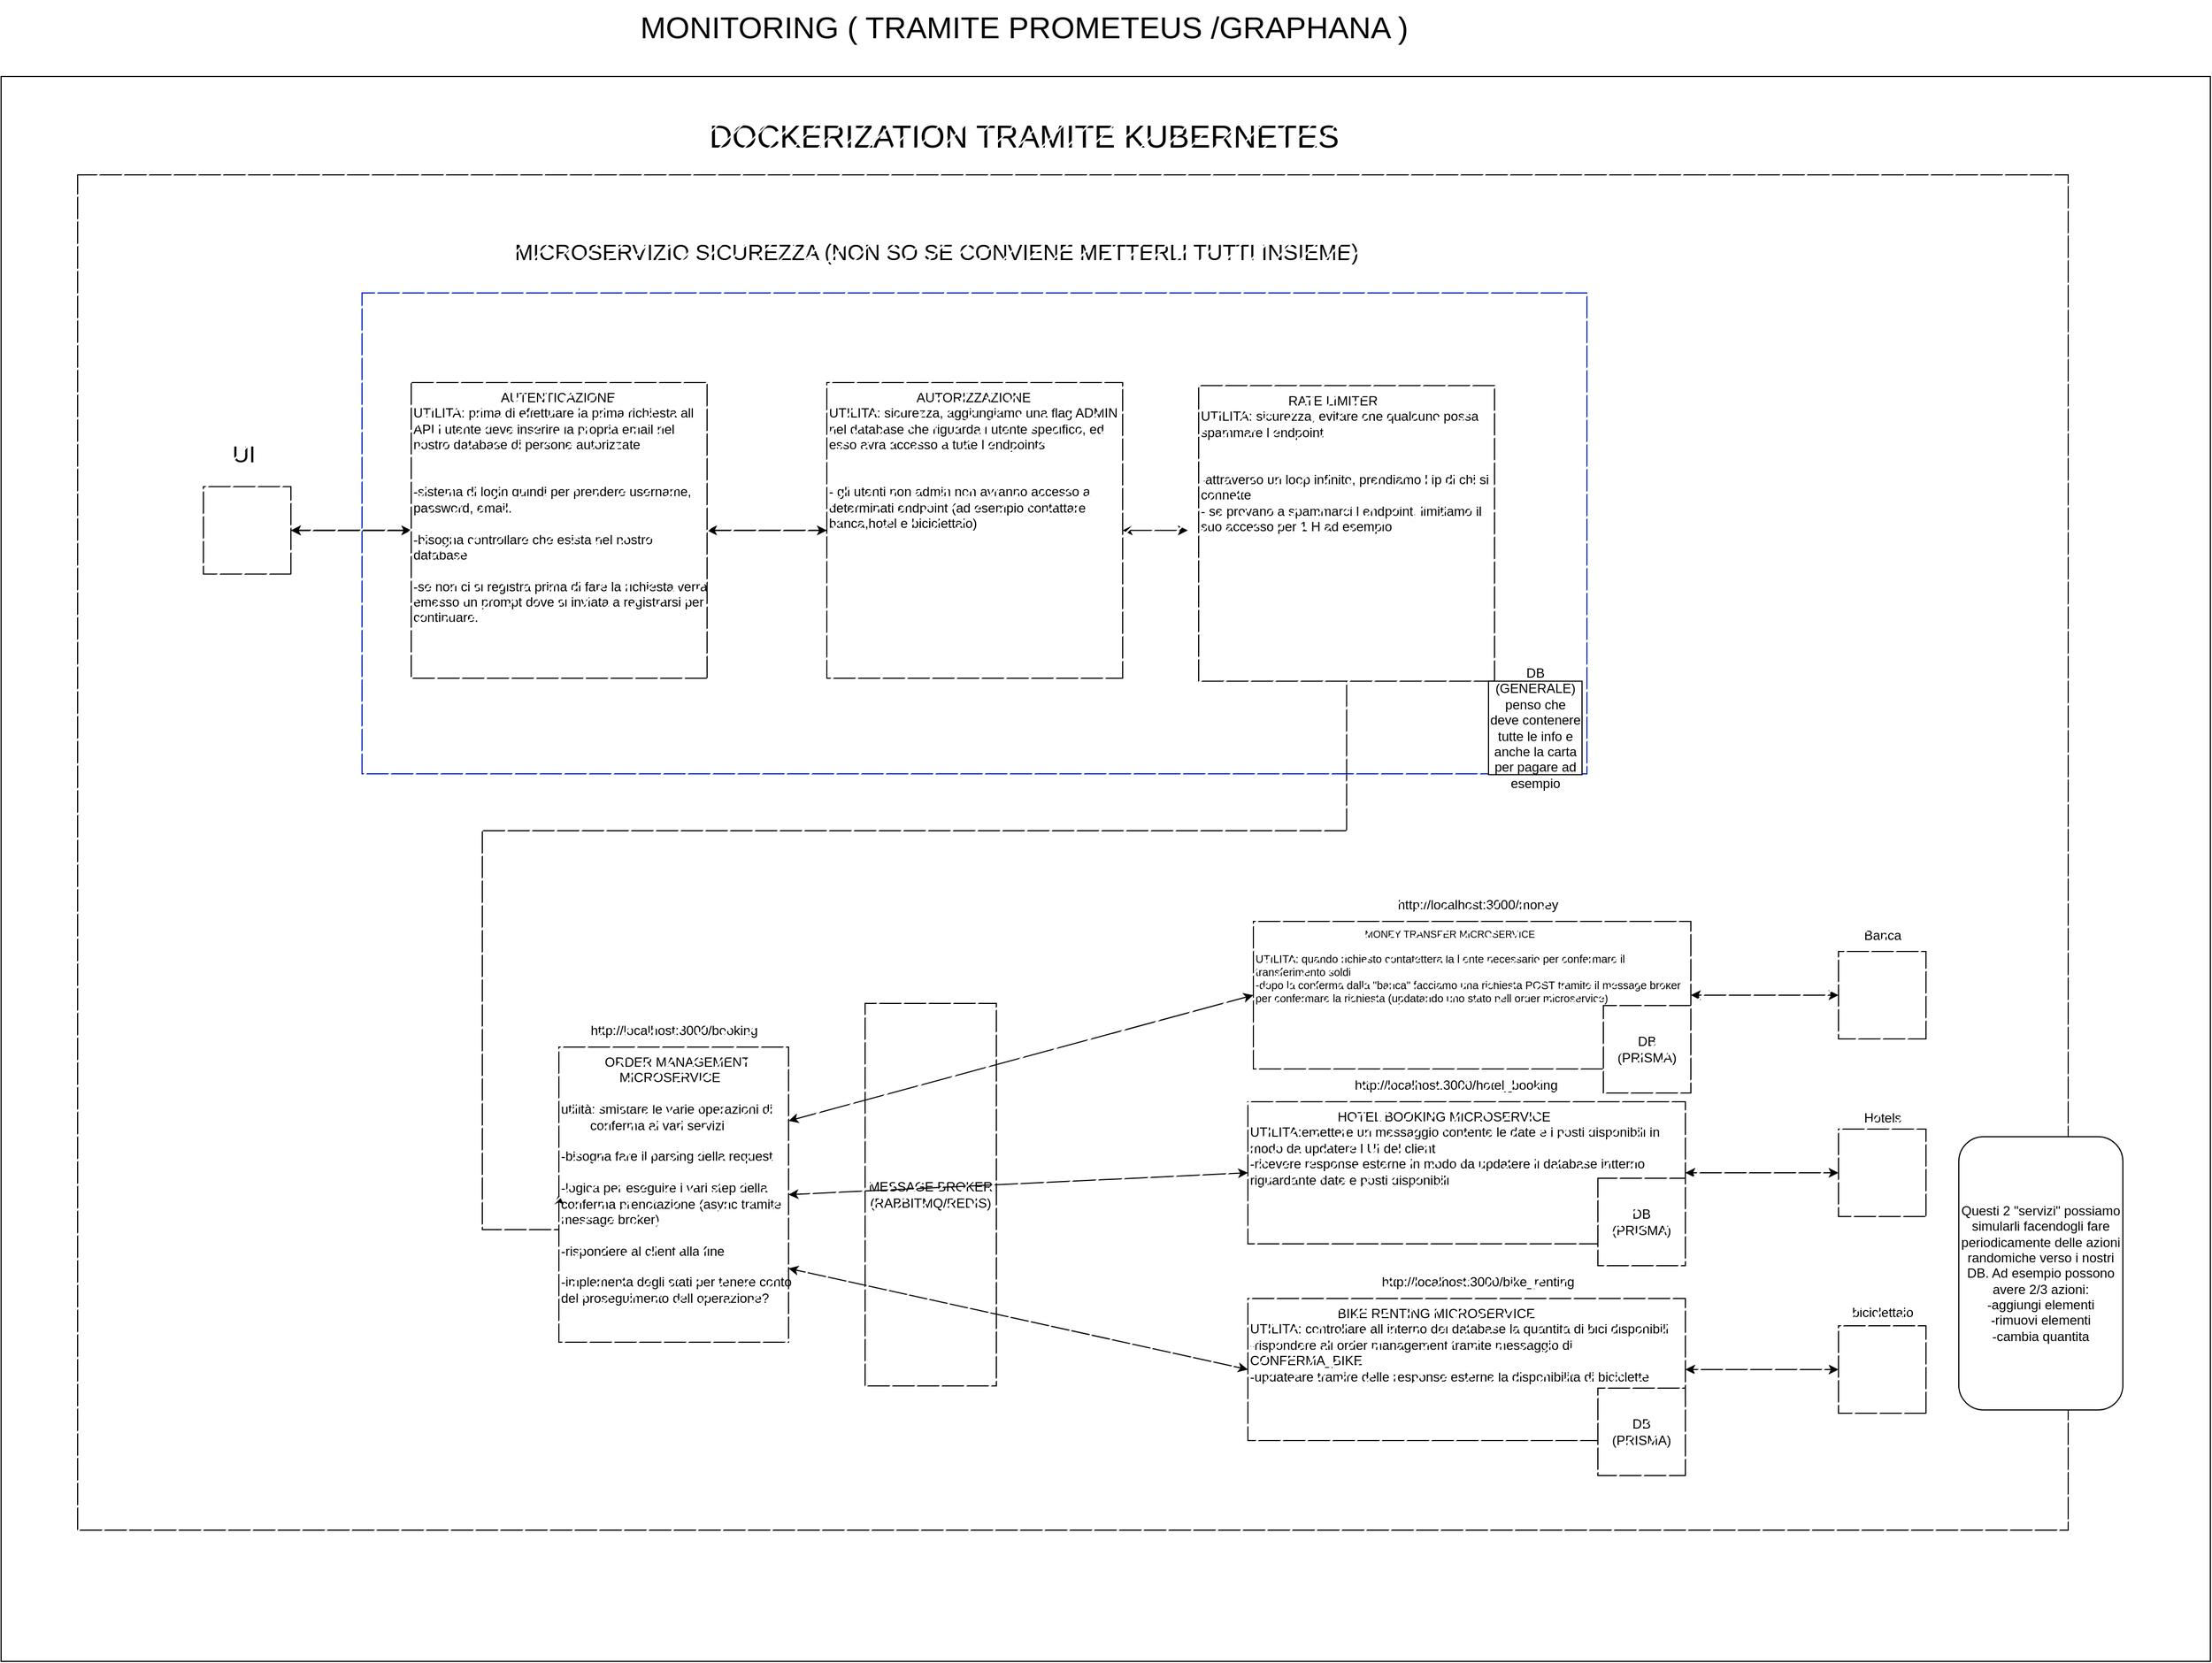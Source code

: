 <mxfile version="24.7.8">
  <diagram name="Page-1" id="74e2e168-ea6b-b213-b513-2b3c1d86103e">
    <mxGraphModel dx="1687" dy="1832" grid="1" gridSize="10" guides="1" tooltips="1" connect="1" arrows="1" fold="1" page="1" pageScale="1" pageWidth="1100" pageHeight="850" background="none" math="0" shadow="0">
      <root>
        <mxCell id="0" />
        <mxCell id="1" parent="0" />
        <mxCell id="Ij6sboBIPv4fEA-8CkXk-79" value="" style="edgeStyle=orthogonalEdgeStyle;rounded=0;orthogonalLoop=1;jettySize=auto;html=1;movable=0;resizable=0;rotatable=0;deletable=0;editable=0;locked=1;connectable=0;" parent="1" source="Ij6sboBIPv4fEA-8CkXk-1" target="Ij6sboBIPv4fEA-8CkXk-64" edge="1">
          <mxGeometry relative="1" as="geometry" />
        </mxCell>
        <mxCell id="Ij6sboBIPv4fEA-8CkXk-1" value="" style="whiteSpace=wrap;html=1;aspect=fixed;movable=0;resizable=0;rotatable=0;deletable=0;editable=0;locked=1;connectable=0;" parent="1" vertex="1">
          <mxGeometry x="255" y="-194.75" width="80" height="80" as="geometry" />
        </mxCell>
        <mxCell id="Ij6sboBIPv4fEA-8CkXk-2" value="&lt;font style=&quot;font-size: 21px;&quot;&gt;UI&amp;nbsp;&lt;/font&gt;" style="text;strokeColor=none;align=center;fillColor=none;html=1;verticalAlign=middle;whiteSpace=wrap;rounded=0;movable=0;resizable=0;rotatable=0;deletable=0;editable=0;locked=1;connectable=0;" parent="1" vertex="1">
          <mxGeometry x="265" y="-240" width="60" height="30" as="geometry" />
        </mxCell>
        <mxCell id="Ij6sboBIPv4fEA-8CkXk-5" value="&lt;span style=&quot;white-space: pre;&quot;&gt;&#x9;&lt;/span&gt;&amp;nbsp; &amp;nbsp; ORDER MANAGEMENT &lt;span style=&quot;white-space: pre;&quot;&gt;&#x9;&lt;span style=&quot;white-space: pre;&quot;&gt;&#x9;&lt;/span&gt;&lt;/span&gt;MICROSERVICE&lt;div&gt;&lt;br&gt;&lt;/div&gt;&lt;div&gt;utilità: smistare le varie operazioni di &lt;span style=&quot;white-space: pre;&quot;&gt;&#x9;&lt;/span&gt;conferma ai vari servizi&lt;br&gt;&lt;/div&gt;&lt;div&gt;&lt;br&gt;&lt;/div&gt;&lt;div&gt;-bisogna fare il parsing della request&lt;/div&gt;&lt;div&gt;&lt;br&gt;&lt;/div&gt;&lt;div&gt;-logica per eseguire i vari step della&amp;nbsp;&lt;/div&gt;&lt;div&gt;&lt;span style=&quot;background-color: initial;&quot;&gt;conferma prenotazione (async tramite message broker)&lt;/span&gt;&lt;br&gt;&lt;/div&gt;&lt;div&gt;&lt;br&gt;&lt;/div&gt;&lt;div&gt;-rispondere al client alla fine&lt;/div&gt;&lt;div&gt;&lt;br&gt;&lt;/div&gt;&lt;div&gt;-implementa degli stati per tenere conto del proseguimento dell operazione?&lt;/div&gt;&lt;div&gt;&lt;br&gt;&lt;/div&gt;&lt;div&gt;&lt;br&gt;&lt;/div&gt;&lt;div&gt;&lt;br&gt;&lt;/div&gt;" style="rounded=0;whiteSpace=wrap;html=1;verticalAlign=top;align=left;movable=0;resizable=0;rotatable=0;deletable=0;editable=0;locked=1;connectable=0;" parent="1" vertex="1">
          <mxGeometry x="580" y="318" width="210" height="270" as="geometry" />
        </mxCell>
        <mxCell id="Ij6sboBIPv4fEA-8CkXk-11" value="&lt;div&gt;&lt;span style=&quot;white-space: pre;&quot;&gt;&#x9;&lt;/span&gt;&lt;span style=&quot;white-space: pre;&quot;&gt;&#x9;&lt;/span&gt;&lt;span style=&quot;white-space: pre;&quot;&gt;&#x9;&lt;/span&gt;HOTEL BOOKING MICROSERVICE&lt;div&gt;UTILITA:emettere un messaggio contente le date e i posti disponibili in modo da updatere l UI del client&lt;/div&gt;&lt;div&gt;-ricevere response esterne in modo da updatere il database intterno riguardante date e posti disponibili&lt;/div&gt;&lt;div&gt;&lt;br&gt;&lt;/div&gt;&lt;/div&gt;" style="rounded=0;whiteSpace=wrap;html=1;verticalAlign=top;align=left;movable=0;resizable=0;rotatable=0;deletable=0;editable=0;locked=1;connectable=0;" parent="1" vertex="1">
          <mxGeometry x="1210" y="368" width="400" height="130" as="geometry" />
        </mxCell>
        <mxCell id="Ij6sboBIPv4fEA-8CkXk-12" value="&lt;span style=&quot;white-space: pre;&quot;&gt;&#x9;&lt;/span&gt;&lt;span style=&quot;white-space: pre;&quot;&gt;&#x9;&lt;/span&gt;&lt;span style=&quot;white-space: pre;&quot;&gt;&#x9;&lt;/span&gt;&lt;span style=&quot;white-space: pre;&quot;&gt;&#x9;&lt;/span&gt;&lt;span style=&quot;white-space: pre;&quot;&gt;&#x9;&lt;/span&gt;MONEY TRANSFER MICROSERVICE&lt;div&gt;&lt;br&gt;&lt;/div&gt;&lt;div style=&quot;font-size: 10px;&quot;&gt;UTILITA: quando richiesto contatettera la l ente necessario per confermare il transferimento soldi&lt;/div&gt;&lt;div style=&quot;font-size: 10px;&quot;&gt;-dopo la conferma dalla &quot;banca&quot; facciamo una richiesta POST tramite il message broker per confermare la richiesta (updatando uno stato nell order microservice)&lt;/div&gt;&lt;div style=&quot;font-size: 10px;&quot;&gt;&lt;br&gt;&lt;/div&gt;" style="rounded=0;whiteSpace=wrap;html=1;verticalAlign=top;align=left;fontSize=9;movable=0;resizable=0;rotatable=0;deletable=0;editable=0;locked=1;connectable=0;" parent="1" vertex="1">
          <mxGeometry x="1215" y="203" width="400" height="135" as="geometry" />
        </mxCell>
        <mxCell id="Ij6sboBIPv4fEA-8CkXk-20" value="MESSAGE BROKER&lt;div&gt;(RABBITMQ/REDIS)&lt;/div&gt;" style="rounded=0;whiteSpace=wrap;html=1;movable=0;resizable=0;rotatable=0;deletable=0;editable=0;locked=1;connectable=0;" parent="1" vertex="1">
          <mxGeometry x="860" y="278" width="120" height="350" as="geometry" />
        </mxCell>
        <mxCell id="Ij6sboBIPv4fEA-8CkXk-23" value="&lt;span style=&quot;text-wrap: wrap;&quot;&gt;http://localhost:3000/booking&lt;/span&gt;" style="text;html=1;align=center;verticalAlign=middle;resizable=0;points=[];autosize=1;strokeColor=none;fillColor=none;movable=0;rotatable=0;deletable=0;editable=0;locked=1;connectable=0;" parent="1" vertex="1">
          <mxGeometry x="595" y="288" width="180" height="30" as="geometry" />
        </mxCell>
        <mxCell id="Ij6sboBIPv4fEA-8CkXk-24" value="&lt;span style=&quot;text-wrap: wrap;&quot;&gt;http://localhost:3000/money&lt;/span&gt;" style="text;html=1;align=center;verticalAlign=middle;resizable=0;points=[];autosize=1;strokeColor=none;fillColor=none;movable=0;rotatable=0;deletable=0;editable=0;locked=1;connectable=0;" parent="1" vertex="1">
          <mxGeometry x="1335" y="173" width="170" height="30" as="geometry" />
        </mxCell>
        <mxCell id="Ij6sboBIPv4fEA-8CkXk-25" value="&lt;span style=&quot;text-wrap: wrap;&quot;&gt;http://localhost:3000/hotel_booking&lt;/span&gt;" style="text;html=1;align=center;verticalAlign=middle;resizable=0;points=[];autosize=1;strokeColor=none;fillColor=none;movable=0;rotatable=0;deletable=0;editable=0;locked=1;connectable=0;" parent="1" vertex="1">
          <mxGeometry x="1295" y="338" width="210" height="30" as="geometry" />
        </mxCell>
        <mxCell id="Ij6sboBIPv4fEA-8CkXk-27" value="&lt;span style=&quot;text-wrap: wrap;&quot;&gt;http://localhost:3000/bike_renting&lt;/span&gt;" style="text;html=1;align=center;verticalAlign=middle;resizable=0;points=[];autosize=1;strokeColor=none;fillColor=none;movable=0;rotatable=0;deletable=0;editable=0;locked=1;connectable=0;" parent="1" vertex="1">
          <mxGeometry x="1320" y="518" width="200" height="30" as="geometry" />
        </mxCell>
        <mxCell id="Ij6sboBIPv4fEA-8CkXk-35" value="&lt;span style=&quot;white-space: pre;&quot;&gt;&#x9;&lt;/span&gt;&lt;span style=&quot;white-space: pre;&quot;&gt;&#x9;&lt;/span&gt;&lt;span style=&quot;white-space: pre;&quot;&gt;&#x9;&lt;/span&gt;BIKE RENTING MICROSERVICE&lt;div&gt;UTILITA: controllare all interno del database la quantita di bici disponibili&lt;/div&gt;&lt;div&gt;-rispondere all order management tramite messaggio di CONFERMA_BIKE&lt;/div&gt;&lt;div&gt;-updateare tramire delle response esterne la disponibilita di biciclette&lt;/div&gt;&lt;div&gt;&lt;br&gt;&lt;/div&gt;" style="rounded=0;whiteSpace=wrap;html=1;verticalAlign=top;align=left;movable=0;resizable=0;rotatable=0;deletable=0;editable=0;locked=1;connectable=0;" parent="1" vertex="1">
          <mxGeometry x="1210" y="548" width="400" height="130" as="geometry" />
        </mxCell>
        <mxCell id="Ij6sboBIPv4fEA-8CkXk-39" value="" style="endArrow=classic;startArrow=classic;html=1;rounded=0;exitX=1;exitY=0.75;exitDx=0;exitDy=0;entryX=0;entryY=0.5;entryDx=0;entryDy=0;movable=0;resizable=0;rotatable=0;deletable=0;editable=0;locked=1;connectable=0;" parent="1" source="Ij6sboBIPv4fEA-8CkXk-5" target="Ij6sboBIPv4fEA-8CkXk-35" edge="1">
          <mxGeometry width="50" height="50" relative="1" as="geometry">
            <mxPoint x="790" y="494.44" as="sourcePoint" />
            <mxPoint x="1202.4" y="638" as="targetPoint" />
          </mxGeometry>
        </mxCell>
        <mxCell id="Ij6sboBIPv4fEA-8CkXk-44" value="" style="endArrow=classic;startArrow=classic;html=1;rounded=0;exitX=1;exitY=0.5;exitDx=0;exitDy=0;entryX=0;entryY=0.5;entryDx=0;entryDy=0;movable=0;resizable=0;rotatable=0;deletable=0;editable=0;locked=1;connectable=0;" parent="1" source="Ij6sboBIPv4fEA-8CkXk-5" target="Ij6sboBIPv4fEA-8CkXk-11" edge="1">
          <mxGeometry width="50" height="50" relative="1" as="geometry">
            <mxPoint x="1015" y="473" as="sourcePoint" />
            <mxPoint x="1065" y="423" as="targetPoint" />
          </mxGeometry>
        </mxCell>
        <mxCell id="Ij6sboBIPv4fEA-8CkXk-45" value="" style="endArrow=classic;startArrow=classic;html=1;rounded=0;exitX=1;exitY=0.25;exitDx=0;exitDy=0;entryX=0;entryY=0.5;entryDx=0;entryDy=0;movable=0;resizable=0;rotatable=0;deletable=0;editable=0;locked=1;connectable=0;" parent="1" source="Ij6sboBIPv4fEA-8CkXk-5" target="Ij6sboBIPv4fEA-8CkXk-12" edge="1">
          <mxGeometry width="50" height="50" relative="1" as="geometry">
            <mxPoint x="1010" y="333" as="sourcePoint" />
            <mxPoint x="1240" y="333" as="targetPoint" />
          </mxGeometry>
        </mxCell>
        <mxCell id="Ij6sboBIPv4fEA-8CkXk-50" value="" style="whiteSpace=wrap;html=1;aspect=fixed;movable=0;resizable=0;rotatable=0;deletable=0;editable=0;locked=1;connectable=0;" parent="1" vertex="1">
          <mxGeometry x="1750" y="230.5" width="80" height="80" as="geometry" />
        </mxCell>
        <mxCell id="Ij6sboBIPv4fEA-8CkXk-53" value="Banca&lt;div&gt;&lt;br&gt;&lt;/div&gt;" style="text;html=1;align=center;verticalAlign=middle;resizable=0;points=[];autosize=1;strokeColor=none;fillColor=none;movable=0;rotatable=0;deletable=0;editable=0;locked=1;connectable=0;" parent="1" vertex="1">
          <mxGeometry x="1760" y="203" width="60" height="40" as="geometry" />
        </mxCell>
        <mxCell id="Ij6sboBIPv4fEA-8CkXk-56" value="" style="whiteSpace=wrap;html=1;aspect=fixed;movable=0;resizable=0;rotatable=0;deletable=0;editable=0;locked=1;connectable=0;" parent="1" vertex="1">
          <mxGeometry x="1750" y="573" width="80" height="80" as="geometry" />
        </mxCell>
        <mxCell id="Ij6sboBIPv4fEA-8CkXk-58" value="" style="whiteSpace=wrap;html=1;aspect=fixed;movable=0;resizable=0;rotatable=0;deletable=0;editable=0;locked=1;connectable=0;" parent="1" vertex="1">
          <mxGeometry x="1750" y="393" width="80" height="80" as="geometry" />
        </mxCell>
        <mxCell id="Ij6sboBIPv4fEA-8CkXk-60" value="Hotels" style="text;html=1;align=center;verticalAlign=middle;resizable=0;points=[];autosize=1;strokeColor=none;fillColor=none;movable=0;rotatable=0;deletable=0;editable=0;locked=1;connectable=0;" parent="1" vertex="1">
          <mxGeometry x="1760" y="368" width="60" height="30" as="geometry" />
        </mxCell>
        <mxCell id="Ij6sboBIPv4fEA-8CkXk-78" value="" style="edgeStyle=orthogonalEdgeStyle;rounded=0;orthogonalLoop=1;jettySize=auto;html=1;movable=0;resizable=0;rotatable=0;deletable=0;editable=0;locked=1;connectable=0;" parent="1" source="Ij6sboBIPv4fEA-8CkXk-64" target="Ij6sboBIPv4fEA-8CkXk-1" edge="1">
          <mxGeometry relative="1" as="geometry" />
        </mxCell>
        <mxCell id="Ij6sboBIPv4fEA-8CkXk-80" value="" style="edgeStyle=orthogonalEdgeStyle;rounded=0;orthogonalLoop=1;jettySize=auto;html=1;movable=0;resizable=0;rotatable=0;deletable=0;editable=0;locked=1;connectable=0;" parent="1" source="Ij6sboBIPv4fEA-8CkXk-64" target="Ij6sboBIPv4fEA-8CkXk-1" edge="1">
          <mxGeometry relative="1" as="geometry" />
        </mxCell>
        <mxCell id="Ij6sboBIPv4fEA-8CkXk-81" value="" style="edgeStyle=orthogonalEdgeStyle;rounded=0;orthogonalLoop=1;jettySize=auto;html=1;movable=0;resizable=0;rotatable=0;deletable=0;editable=0;locked=1;connectable=0;" parent="1" source="Ij6sboBIPv4fEA-8CkXk-64" edge="1">
          <mxGeometry relative="1" as="geometry">
            <mxPoint x="825" y="-154.75" as="targetPoint" />
          </mxGeometry>
        </mxCell>
        <mxCell id="Ij6sboBIPv4fEA-8CkXk-64" value="&amp;nbsp; &amp;nbsp; &lt;span style=&quot;white-space: pre;&quot;&gt;&#x9;&lt;/span&gt;&lt;span style=&quot;white-space: pre;&quot;&gt;&#x9;&lt;/span&gt;&lt;span style=&quot;white-space: pre;&quot;&gt;&#x9;&lt;/span&gt;AUTENTICAZIONE&lt;div&gt;UTILITA: prima di effettuare la prima richiesta all API l utente deve inserire la propria email nel nostro database di persone autorizzate&lt;/div&gt;&lt;div&gt;&lt;br&gt;&lt;/div&gt;&lt;div&gt;&lt;br&gt;&lt;/div&gt;&lt;div&gt;-sistema di login quindi per prendere username, password, email.&lt;/div&gt;&lt;div&gt;&lt;br&gt;&lt;/div&gt;&lt;div&gt;-bisogna controllare che esista nel nostro database&lt;/div&gt;&lt;div&gt;&lt;br&gt;&lt;/div&gt;&lt;div&gt;-se non ci si registra prima di fare la richiesta verra emesso un prompt dove si inviata a registrarsi per continuare.&lt;/div&gt;" style="whiteSpace=wrap;html=1;aspect=fixed;align=left;verticalAlign=top;movable=0;resizable=0;rotatable=0;deletable=0;editable=0;locked=1;connectable=0;" parent="1" vertex="1">
          <mxGeometry x="445" y="-290" width="270.5" height="270.5" as="geometry" />
        </mxCell>
        <mxCell id="Ij6sboBIPv4fEA-8CkXk-77" value="" style="edgeStyle=orthogonalEdgeStyle;rounded=0;orthogonalLoop=1;jettySize=auto;html=1;exitX=0;exitY=0.5;exitDx=0;exitDy=0;movable=0;resizable=0;rotatable=0;deletable=0;editable=0;locked=1;connectable=0;" parent="1" source="Ij6sboBIPv4fEA-8CkXk-66" target="Ij6sboBIPv4fEA-8CkXk-64" edge="1">
          <mxGeometry relative="1" as="geometry">
            <mxPoint x="825" y="-154.75" as="sourcePoint" />
          </mxGeometry>
        </mxCell>
        <mxCell id="Ij6sboBIPv4fEA-8CkXk-66" value="&lt;div&gt;&lt;span style=&quot;white-space: pre;&quot;&gt;&#x9;&lt;/span&gt;&lt;span style=&quot;white-space: pre;&quot;&gt;&#x9;&lt;/span&gt;&lt;span style=&quot;white-space: pre;&quot;&gt;&#x9;&lt;/span&gt;AUTORIZZAZIONE&lt;br&gt;&lt;/div&gt;&lt;div&gt;UTILITA: sicurezza, aggiungiamo una flag ADMIN nel database che riguarda l utente specifico, ed esso avra accesso a tutte l endpoints&lt;/div&gt;&lt;div&gt;&lt;br&gt;&lt;/div&gt;&lt;div&gt;&lt;br&gt;&lt;/div&gt;&lt;div&gt;- gli utenti non admin non avranno accesso a determinati endpoint (ad esempio contattare banca,hotel e biciclettaio)&lt;/div&gt;" style="whiteSpace=wrap;html=1;aspect=fixed;align=left;verticalAlign=top;movable=0;resizable=0;rotatable=0;deletable=0;editable=0;locked=1;connectable=0;" parent="1" vertex="1">
          <mxGeometry x="825" y="-290" width="270.5" height="270.5" as="geometry" />
        </mxCell>
        <mxCell id="Ij6sboBIPv4fEA-8CkXk-69" value="" style="endArrow=classic;startArrow=classic;html=1;rounded=0;exitX=1;exitY=0.5;exitDx=0;exitDy=0;entryX=0;entryY=0.5;entryDx=0;entryDy=0;movable=0;resizable=0;rotatable=0;deletable=0;editable=0;locked=1;connectable=0;" parent="1" source="Ij6sboBIPv4fEA-8CkXk-12" target="Ij6sboBIPv4fEA-8CkXk-50" edge="1">
          <mxGeometry width="50" height="50" relative="1" as="geometry">
            <mxPoint x="1670" y="298" as="sourcePoint" />
            <mxPoint x="1720" y="248" as="targetPoint" />
          </mxGeometry>
        </mxCell>
        <mxCell id="Ij6sboBIPv4fEA-8CkXk-70" value="" style="endArrow=classic;startArrow=classic;html=1;rounded=0;exitX=1;exitY=0.5;exitDx=0;exitDy=0;entryX=0;entryY=0.5;entryDx=0;entryDy=0;movable=0;resizable=0;rotatable=0;deletable=0;editable=0;locked=1;connectable=0;" parent="1" source="Ij6sboBIPv4fEA-8CkXk-11" target="Ij6sboBIPv4fEA-8CkXk-58" edge="1">
          <mxGeometry width="50" height="50" relative="1" as="geometry">
            <mxPoint x="1650" y="443" as="sourcePoint" />
            <mxPoint x="1700" y="393" as="targetPoint" />
          </mxGeometry>
        </mxCell>
        <mxCell id="Ij6sboBIPv4fEA-8CkXk-71" value="" style="endArrow=classic;startArrow=classic;html=1;rounded=0;exitX=1;exitY=0.5;exitDx=0;exitDy=0;entryX=0;entryY=0.5;entryDx=0;entryDy=0;movable=0;resizable=0;rotatable=0;deletable=0;editable=0;locked=1;connectable=0;" parent="1" source="Ij6sboBIPv4fEA-8CkXk-35" target="Ij6sboBIPv4fEA-8CkXk-56" edge="1">
          <mxGeometry width="50" height="50" relative="1" as="geometry">
            <mxPoint x="1620" y="618" as="sourcePoint" />
            <mxPoint x="1670" y="568" as="targetPoint" />
          </mxGeometry>
        </mxCell>
        <mxCell id="Ij6sboBIPv4fEA-8CkXk-75" value="" style="endArrow=classic;startArrow=classic;html=1;rounded=0;exitX=1;exitY=0.5;exitDx=0;exitDy=0;movable=0;resizable=0;rotatable=0;deletable=0;editable=0;locked=1;connectable=0;" parent="1" source="Ij6sboBIPv4fEA-8CkXk-66" edge="1">
          <mxGeometry width="50" height="50" relative="1" as="geometry">
            <mxPoint x="1265" y="-154.75" as="sourcePoint" />
            <mxPoint x="1155" y="-154.75" as="targetPoint" />
          </mxGeometry>
        </mxCell>
        <mxCell id="un--aHojo9uNBX4_9pGh-1" value="biciclettaio&lt;div&gt;&lt;br&gt;&lt;/div&gt;" style="text;html=1;align=center;verticalAlign=middle;resizable=0;points=[];autosize=1;strokeColor=none;fillColor=none;movable=0;rotatable=0;deletable=0;editable=0;locked=1;connectable=0;" parent="1" vertex="1">
          <mxGeometry x="1750" y="548" width="80" height="40" as="geometry" />
        </mxCell>
        <mxCell id="un--aHojo9uNBX4_9pGh-7" value="" style="edgeStyle=orthogonalEdgeStyle;rounded=0;orthogonalLoop=1;jettySize=auto;html=1;entryX=0;entryY=0.5;entryDx=0;entryDy=0;movable=0;resizable=0;rotatable=0;deletable=0;editable=0;locked=1;connectable=0;" parent="1" source="un--aHojo9uNBX4_9pGh-5" target="Ij6sboBIPv4fEA-8CkXk-5" edge="1">
          <mxGeometry relative="1" as="geometry">
            <mxPoint x="1610.75" y="-152" as="targetPoint" />
            <Array as="points">
              <mxPoint x="1300" y="120" />
              <mxPoint x="510" y="120" />
              <mxPoint x="510" y="485" />
              <mxPoint x="580" y="485" />
            </Array>
          </mxGeometry>
        </mxCell>
        <mxCell id="un--aHojo9uNBX4_9pGh-5" value="&lt;div&gt;&lt;span style=&quot;white-space: pre;&quot;&gt;&#x9;&lt;/span&gt;&lt;span style=&quot;white-space: pre;&quot;&gt;&#x9;&lt;/span&gt;&lt;span style=&quot;white-space: pre;&quot;&gt;&#x9;&lt;/span&gt;RATE LIMITER&lt;br&gt;&lt;/div&gt;&lt;div&gt;UTILITA: sicurezza, evitare che qualcuno possa spammare l endpoint&lt;/div&gt;&lt;div&gt;&lt;br&gt;&lt;/div&gt;&lt;div&gt;&lt;br&gt;&lt;/div&gt;&lt;div&gt;-attraverso un loop infinito, prendiamo l ip di chi si connette&lt;/div&gt;&lt;div&gt;- se provano a spammarci l endpoint, limitiamo il suo accesso per 1 H ad esempio&lt;/div&gt;" style="whiteSpace=wrap;html=1;aspect=fixed;align=left;verticalAlign=top;movable=0;resizable=0;rotatable=0;deletable=0;editable=0;locked=1;connectable=0;" parent="1" vertex="1">
          <mxGeometry x="1165" y="-287.25" width="270.5" height="270.5" as="geometry" />
        </mxCell>
        <mxCell id="un--aHojo9uNBX4_9pGh-8" value="DB&lt;div&gt;(PRISMA&lt;span style=&quot;color: rgba(0, 0, 0, 0); font-family: monospace; font-size: 0px; text-align: start; text-wrap: nowrap; background-color: initial;&quot;&gt;%3CmxGraphModel%3E%3Croot%3E%3CmxCell%20id%3D%220%22%2F%3E%3CmxCell%20id%3D%221%22%20parent%3D%220%22%2F%3E%3CmxCell%20id%3D%222%22%20value%3D%22%26lt%3Bdiv%26gt%3B%26lt%3Bspan%20style%3D%26quot%3Bwhite-space%3A%20pre%3B%26quot%3B%26gt%3B%26%239%3B%26lt%3B%2Fspan%26gt%3B%26lt%3Bspan%20style%3D%26quot%3Bwhite-space%3A%20pre%3B%26quot%3B%26gt%3B%26%239%3B%26lt%3B%2Fspan%26gt%3B%26lt%3Bspan%20style%3D%26quot%3Bwhite-space%3A%20pre%3B%26quot%3B%26gt%3B%26%239%3B%26lt%3B%2Fspan%26gt%3BAUTORIZZAZIONE%26lt%3Bbr%26gt%3B%26lt%3B%2Fdiv%26gt%3B%26lt%3Bdiv%26gt%3BUTILITA%3A%20sicurezza%2C%20aggiungiamo%20una%20flag%20ADMIN%20nel%20database%20che%20riguarda%20l%20utente%20specifico%2C%20ed%20esso%20avra%20accesso%20a%20tutte%20l%20endpoints%26lt%3B%2Fdiv%26gt%3B%26lt%3Bdiv%26gt%3B%26lt%3Bbr%26gt%3B%26lt%3B%2Fdiv%26gt%3B%26lt%3Bdiv%26gt%3B%26lt%3Bbr%26gt%3B%26lt%3B%2Fdiv%26gt%3B%26lt%3Bdiv%26gt%3B-%20gli%20utenti%20non%20admin%20non%20avranno%20accesso%20a%20determinati%20endpoint%20(ad%20esempio%20contattare%20banca%2Chotel%20e%20biciclettaio)%26lt%3B%2Fdiv%26gt%3B%22%20style%3D%22whiteSpace%3Dwrap%3Bhtml%3D1%3Baspect%3Dfixed%3Balign%3Dleft%3BverticalAlign%3Dtop%3B%22%20vertex%3D%221%22%20parent%3D%221%22%3E%3CmxGeometry%20x%3D%22-380%22%20y%3D%22329.75%22%20width%3D%22270.5%22%20height%3D%22270.5%22%20as%3D%22geometry%22%2F%3E%3C%2FmxCell%3E%3C%2Froot%3E%3C%2FmxGraphModel%3E&lt;/span&gt;&lt;span style=&quot;background-color: initial;&quot;&gt;)&lt;/span&gt;&lt;/div&gt;" style="whiteSpace=wrap;html=1;aspect=fixed;movable=0;resizable=0;rotatable=0;deletable=0;editable=0;locked=1;connectable=0;" parent="1" vertex="1">
          <mxGeometry x="1530" y="438" width="80" height="80" as="geometry" />
        </mxCell>
        <mxCell id="un--aHojo9uNBX4_9pGh-11" value="DB&lt;div&gt;(PRISMA&lt;span style=&quot;color: rgba(0, 0, 0, 0); font-family: monospace; font-size: 0px; text-align: start; text-wrap: nowrap; background-color: initial;&quot;&gt;%3CmxGraphModel%3E%3Croot%3E%3CmxCell%20id%3D%220%22%2F%3E%3CmxCell%20id%3D%221%22%20parent%3D%220%22%2F%3E%3CmxCell%20id%3D%222%22%20value%3D%22%26lt%3Bdiv%26gt%3B%26lt%3Bspan%20style%3D%26quot%3Bwhite-space%3A%20pre%3B%26quot%3B%26gt%3B%26%239%3B%26lt%3B%2Fspan%26gt%3B%26lt%3Bspan%20style%3D%26quot%3Bwhite-space%3A%20pre%3B%26quot%3B%26gt%3B%26%239%3B%26lt%3B%2Fspan%26gt%3B%26lt%3Bspan%20style%3D%26quot%3Bwhite-space%3A%20pre%3B%26quot%3B%26gt%3B%26%239%3B%26lt%3B%2Fspan%26gt%3BAUTORIZZAZIONE%26lt%3Bbr%26gt%3B%26lt%3B%2Fdiv%26gt%3B%26lt%3Bdiv%26gt%3BUTILITA%3A%20sicurezza%2C%20aggiungiamo%20una%20flag%20ADMIN%20nel%20database%20che%20riguarda%20l%20utente%20specifico%2C%20ed%20esso%20avra%20accesso%20a%20tutte%20l%20endpoints%26lt%3B%2Fdiv%26gt%3B%26lt%3Bdiv%26gt%3B%26lt%3Bbr%26gt%3B%26lt%3B%2Fdiv%26gt%3B%26lt%3Bdiv%26gt%3B%26lt%3Bbr%26gt%3B%26lt%3B%2Fdiv%26gt%3B%26lt%3Bdiv%26gt%3B-%20gli%20utenti%20non%20admin%20non%20avranno%20accesso%20a%20determinati%20endpoint%20(ad%20esempio%20contattare%20banca%2Chotel%20e%20biciclettaio)%26lt%3B%2Fdiv%26gt%3B%22%20style%3D%22whiteSpace%3Dwrap%3Bhtml%3D1%3Baspect%3Dfixed%3Balign%3Dleft%3BverticalAlign%3Dtop%3B%22%20vertex%3D%221%22%20parent%3D%221%22%3E%3CmxGeometry%20x%3D%22-380%22%20y%3D%22329.75%22%20width%3D%22270.5%22%20height%3D%22270.5%22%20as%3D%22geometry%22%2F%3E%3C%2FmxCell%3E%3C%2Froot%3E%3C%2FmxGraphModel%3E&lt;/span&gt;&lt;span style=&quot;background-color: initial;&quot;&gt;)&lt;/span&gt;&lt;/div&gt;" style="whiteSpace=wrap;html=1;aspect=fixed;movable=0;resizable=0;rotatable=0;deletable=0;editable=0;locked=1;connectable=0;" parent="1" vertex="1">
          <mxGeometry x="1530" y="630" width="80" height="80" as="geometry" />
        </mxCell>
        <mxCell id="un--aHojo9uNBX4_9pGh-12" value="DB&lt;div&gt;(PRISMA&lt;span style=&quot;color: rgba(0, 0, 0, 0); font-family: monospace; font-size: 0px; text-align: start; text-wrap: nowrap; background-color: initial;&quot;&gt;%3CmxGraphModel%3E%3Croot%3E%3CmxCell%20id%3D%220%22%2F%3E%3CmxCell%20id%3D%221%22%20parent%3D%220%22%2F%3E%3CmxCell%20id%3D%222%22%20value%3D%22%26lt%3Bdiv%26gt%3B%26lt%3Bspan%20style%3D%26quot%3Bwhite-space%3A%20pre%3B%26quot%3B%26gt%3B%26%239%3B%26lt%3B%2Fspan%26gt%3B%26lt%3Bspan%20style%3D%26quot%3Bwhite-space%3A%20pre%3B%26quot%3B%26gt%3B%26%239%3B%26lt%3B%2Fspan%26gt%3B%26lt%3Bspan%20style%3D%26quot%3Bwhite-space%3A%20pre%3B%26quot%3B%26gt%3B%26%239%3B%26lt%3B%2Fspan%26gt%3BAUTORIZZAZIONE%26lt%3Bbr%26gt%3B%26lt%3B%2Fdiv%26gt%3B%26lt%3Bdiv%26gt%3BUTILITA%3A%20sicurezza%2C%20aggiungiamo%20una%20flag%20ADMIN%20nel%20database%20che%20riguarda%20l%20utente%20specifico%2C%20ed%20esso%20avra%20accesso%20a%20tutte%20l%20endpoints%26lt%3B%2Fdiv%26gt%3B%26lt%3Bdiv%26gt%3B%26lt%3Bbr%26gt%3B%26lt%3B%2Fdiv%26gt%3B%26lt%3Bdiv%26gt%3B%26lt%3Bbr%26gt%3B%26lt%3B%2Fdiv%26gt%3B%26lt%3Bdiv%26gt%3B-%20gli%20utenti%20non%20admin%20non%20avranno%20accesso%20a%20determinati%20endpoint%20(ad%20esempio%20contattare%20banca%2Chotel%20e%20biciclettaio)%26lt%3B%2Fdiv%26gt%3B%22%20style%3D%22whiteSpace%3Dwrap%3Bhtml%3D1%3Baspect%3Dfixed%3Balign%3Dleft%3BverticalAlign%3Dtop%3B%22%20vertex%3D%221%22%20parent%3D%221%22%3E%3CmxGeometry%20x%3D%22-380%22%20y%3D%22329.75%22%20width%3D%22270.5%22%20height%3D%22270.5%22%20as%3D%22geometry%22%2F%3E%3C%2FmxCell%3E%3C%2Froot%3E%3C%2FmxGraphModel%3E&lt;/span&gt;&lt;span style=&quot;background-color: initial;&quot;&gt;)&lt;/span&gt;&lt;/div&gt;" style="whiteSpace=wrap;html=1;aspect=fixed;movable=0;resizable=0;rotatable=0;deletable=0;editable=0;locked=1;connectable=0;" parent="1" vertex="1">
          <mxGeometry x="1535" y="280" width="80" height="80" as="geometry" />
        </mxCell>
        <mxCell id="un--aHojo9uNBX4_9pGh-15" value="" style="rounded=0;whiteSpace=wrap;html=1;fillStyle=dots;fillColor=none;fontColor=#ffffff;strokeColor=#001DBC;gradientColor=default;gradientDirection=radial;movable=0;resizable=0;rotatable=0;deletable=0;editable=0;locked=1;connectable=0;" parent="1" vertex="1">
          <mxGeometry x="400" y="-372" width="1120" height="440" as="geometry" />
        </mxCell>
        <mxCell id="un--aHojo9uNBX4_9pGh-16" value="&lt;font style=&quot;font-size: 20px;&quot;&gt;MICROSERVIZIO SICUREZZA (NON SO SE CONVIENE METTERLI TUTTI INSIEME)&lt;/font&gt;" style="text;html=1;align=center;verticalAlign=middle;resizable=0;points=[];autosize=1;strokeColor=none;fillColor=none;movable=0;rotatable=0;deletable=0;editable=0;locked=1;connectable=0;" parent="1" vertex="1">
          <mxGeometry x="525" y="-430" width="800" height="40" as="geometry" />
        </mxCell>
        <mxCell id="OSlnMf3arRsxwH7huLOP-1" value="" style="rounded=0;whiteSpace=wrap;html=1;fillStyle=hatch;movable=0;resizable=0;rotatable=0;deletable=0;editable=0;locked=1;connectable=0;" parent="1" vertex="1">
          <mxGeometry x="140" y="-480" width="1820" height="1240" as="geometry" />
        </mxCell>
        <mxCell id="OSlnMf3arRsxwH7huLOP-2" value="&lt;font style=&quot;font-size: 28px;&quot;&gt;MONITORING ( TRAMITE PROMETEUS /GRAPHANA )&lt;/font&gt;" style="text;html=1;align=center;verticalAlign=middle;resizable=0;points=[];autosize=1;strokeColor=none;fillColor=none;movable=0;rotatable=0;deletable=0;editable=0;locked=1;connectable=0;" parent="1" vertex="1">
          <mxGeometry x="640" y="-640" width="730" height="50" as="geometry" />
        </mxCell>
        <mxCell id="OSlnMf3arRsxwH7huLOP-5" value="&lt;font style=&quot;font-size: 29px;&quot;&gt;DOCKERIZATION TRAMITE KUBERNETES&lt;/font&gt;" style="text;html=1;align=center;verticalAlign=middle;resizable=0;points=[];autosize=1;strokeColor=none;fillColor=none;movable=0;rotatable=0;deletable=0;editable=0;locked=1;connectable=0;" parent="1" vertex="1">
          <mxGeometry x="705" y="-540" width="600" height="50" as="geometry" />
        </mxCell>
        <mxCell id="OSlnMf3arRsxwH7huLOP-6" value="" style="rounded=0;whiteSpace=wrap;html=1;fillStyle=hatch;movable=0;resizable=0;rotatable=0;deletable=0;editable=0;locked=1;connectable=0;" parent="1" vertex="1">
          <mxGeometry x="70" y="-570" width="2020" height="1450" as="geometry" />
        </mxCell>
        <mxCell id="uEvPLVn9PNmxZmW57GQy-8" value="DB (GENERALE)&lt;div&gt;penso che deve contenere tutte le info e anche la carta per pagare ad esempio&lt;/div&gt;" style="whiteSpace=wrap;html=1;aspect=fixed;" parent="1" vertex="1">
          <mxGeometry x="1430" y="-16.75" width="85.5" height="85.5" as="geometry" />
        </mxCell>
        <mxCell id="3Lestxz-TURHixocn8Rz-3" value="Questi 2 &quot;servizi&quot; possiamo simularli facendogli fare periodicamente delle azioni randomiche verso i nostri DB. Ad esempio possono avere 2/3 azioni:&lt;div&gt;-aggiungi elementi&lt;/div&gt;&lt;div&gt;-rimuovi elementi&lt;/div&gt;&lt;div&gt;-cambia quantita&lt;/div&gt;" style="rounded=1;whiteSpace=wrap;html=1;align=center;" vertex="1" parent="1">
          <mxGeometry x="1860" y="400" width="150" height="250" as="geometry" />
        </mxCell>
      </root>
    </mxGraphModel>
  </diagram>
</mxfile>
